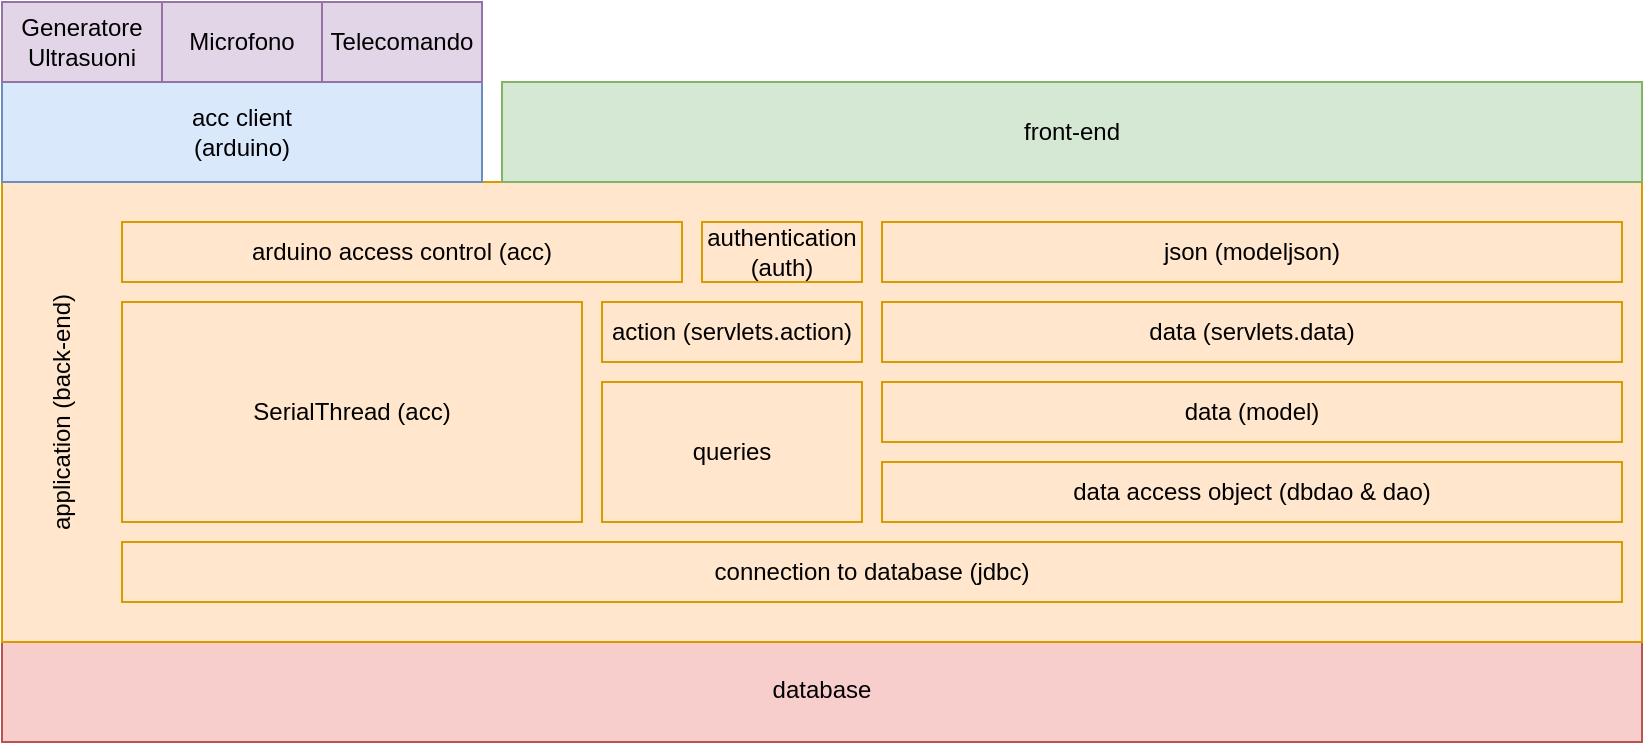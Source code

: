 <mxfile version="12.2.2" type="device" pages="1"><diagram id="dbqJYKA-LOA8s7yNBYhw" name="Page-1"><mxGraphModel dx="1106" dy="930" grid="1" gridSize="10" guides="1" tooltips="1" connect="1" arrows="1" fold="1" page="1" pageScale="1" pageWidth="1654" pageHeight="1169" math="0" shadow="0"><root><mxCell id="0"/><mxCell id="1" parent="0"/><mxCell id="PFqaEOPlfyGg8MPEYNV5-1" value="" style="rounded=0;whiteSpace=wrap;html=1;fillColor=#f8cecc;strokeColor=#b85450;" parent="1" vertex="1"><mxGeometry x="420" y="570" width="820" height="50" as="geometry"/></mxCell><mxCell id="PFqaEOPlfyGg8MPEYNV5-2" value="" style="rounded=0;whiteSpace=wrap;html=1;fillColor=#ffe6cc;strokeColor=#d79b00;" parent="1" vertex="1"><mxGeometry x="420" y="340" width="820" height="230" as="geometry"/></mxCell><mxCell id="PFqaEOPlfyGg8MPEYNV5-3" value="application (back-end)" style="text;html=1;strokeColor=none;fillColor=none;align=center;verticalAlign=middle;whiteSpace=wrap;rounded=0;rotation=-90;" parent="1" vertex="1"><mxGeometry x="380" y="445" width="140" height="20" as="geometry"/></mxCell><mxCell id="PFqaEOPlfyGg8MPEYNV5-5" value="connection to database (jdbc)" style="rounded=0;whiteSpace=wrap;html=1;fillColor=#ffe6cc;strokeColor=#d79b00;" parent="1" vertex="1"><mxGeometry x="480" y="520" width="750" height="30" as="geometry"/></mxCell><mxCell id="PFqaEOPlfyGg8MPEYNV5-6" value="database" style="text;html=1;strokeColor=none;fillColor=none;align=center;verticalAlign=middle;whiteSpace=wrap;rounded=0;rotation=0;" parent="1" vertex="1"><mxGeometry x="430" y="584" width="800" height="20" as="geometry"/></mxCell><mxCell id="PFqaEOPlfyGg8MPEYNV5-9" value="data access object (dbdao &amp;amp; dao)" style="rounded=0;whiteSpace=wrap;html=1;fillColor=#ffe6cc;strokeColor=#d79b00;" parent="1" vertex="1"><mxGeometry x="860" y="480" width="370" height="30" as="geometry"/></mxCell><mxCell id="PFqaEOPlfyGg8MPEYNV5-10" value="data (model)" style="rounded=0;whiteSpace=wrap;html=1;fillColor=#ffe6cc;strokeColor=#d79b00;" parent="1" vertex="1"><mxGeometry x="860" y="440" width="370" height="30" as="geometry"/></mxCell><mxCell id="PFqaEOPlfyGg8MPEYNV5-12" value="action (servlets.action)" style="rounded=0;whiteSpace=wrap;html=1;fillColor=#ffe6cc;strokeColor=#d79b00;" parent="1" vertex="1"><mxGeometry x="720" y="400" width="130" height="30" as="geometry"/></mxCell><mxCell id="PFqaEOPlfyGg8MPEYNV5-13" value="data (servlets.data)" style="rounded=0;whiteSpace=wrap;html=1;fillColor=#ffe6cc;strokeColor=#d79b00;" parent="1" vertex="1"><mxGeometry x="860" y="400" width="370" height="30" as="geometry"/></mxCell><mxCell id="PFqaEOPlfyGg8MPEYNV5-14" value="authentication (auth)" style="rounded=0;whiteSpace=wrap;html=1;fillColor=#ffe6cc;strokeColor=#d79b00;" parent="1" vertex="1"><mxGeometry x="770" y="360" width="80" height="30" as="geometry"/></mxCell><mxCell id="PFqaEOPlfyGg8MPEYNV5-15" value="json (modeljson)" style="rounded=0;whiteSpace=wrap;html=1;fillColor=#ffe6cc;strokeColor=#d79b00;" parent="1" vertex="1"><mxGeometry x="860" y="360" width="370" height="30" as="geometry"/></mxCell><mxCell id="PFqaEOPlfyGg8MPEYNV5-16" value="arduino access control (acc)" style="rounded=0;whiteSpace=wrap;html=1;fillColor=#ffe6cc;strokeColor=#d79b00;" parent="1" vertex="1"><mxGeometry x="480" y="360" width="280" height="30" as="geometry"/></mxCell><mxCell id="PFqaEOPlfyGg8MPEYNV5-21" value="" style="rounded=0;whiteSpace=wrap;html=1;fillColor=#d5e8d4;strokeColor=#82b366;" parent="1" vertex="1"><mxGeometry x="670" y="290" width="570" height="50" as="geometry"/></mxCell><mxCell id="PFqaEOPlfyGg8MPEYNV5-22" value="" style="rounded=0;whiteSpace=wrap;html=1;fillColor=#dae8fc;strokeColor=#6c8ebf;" parent="1" vertex="1"><mxGeometry x="420" y="290" width="240" height="50" as="geometry"/></mxCell><mxCell id="uAT28WHJSfcVVCsYf1n0-1" value="Generatore&lt;br&gt;Ultrasuoni" style="rounded=0;whiteSpace=wrap;html=1;fillColor=#e1d5e7;strokeColor=#9673a6;" parent="1" vertex="1"><mxGeometry x="420" y="250" width="80" height="40" as="geometry"/></mxCell><mxCell id="uAT28WHJSfcVVCsYf1n0-2" value="Microfono" style="rounded=0;whiteSpace=wrap;html=1;fillColor=#e1d5e7;strokeColor=#9673a6;" parent="1" vertex="1"><mxGeometry x="500" y="250" width="80" height="40" as="geometry"/></mxCell><mxCell id="uAT28WHJSfcVVCsYf1n0-3" value="Telecomando" style="rounded=0;whiteSpace=wrap;html=1;fillColor=#e1d5e7;strokeColor=#9673a6;" parent="1" vertex="1"><mxGeometry x="580" y="250" width="80" height="40" as="geometry"/></mxCell><mxCell id="CbnyFQm1xmf3zCvAhZlz-7" value="front-end" style="text;html=1;strokeColor=none;fillColor=none;align=center;verticalAlign=middle;whiteSpace=wrap;rounded=0;rotation=0;" parent="1" vertex="1"><mxGeometry x="925" y="305" width="60" height="20" as="geometry"/></mxCell><mxCell id="CbnyFQm1xmf3zCvAhZlz-8" value="acc client (arduino)" style="text;html=1;strokeColor=none;fillColor=none;align=center;verticalAlign=middle;whiteSpace=wrap;rounded=0;rotation=0;" parent="1" vertex="1"><mxGeometry x="510" y="305" width="60" height="20" as="geometry"/></mxCell><mxCell id="CbnyFQm1xmf3zCvAhZlz-13" value="queries" style="rounded=0;whiteSpace=wrap;html=1;fillColor=#ffe6cc;strokeColor=#d79b00;" parent="1" vertex="1"><mxGeometry x="720" y="440" width="130" height="70" as="geometry"/></mxCell><mxCell id="J3rhOTLPOKsLVfLWl28G-1" value="SerialThread (acc)" style="rounded=0;whiteSpace=wrap;html=1;fillColor=#ffe6cc;strokeColor=#d79b00;" parent="1" vertex="1"><mxGeometry x="480" y="400" width="230" height="110" as="geometry"/></mxCell></root></mxGraphModel></diagram></mxfile>